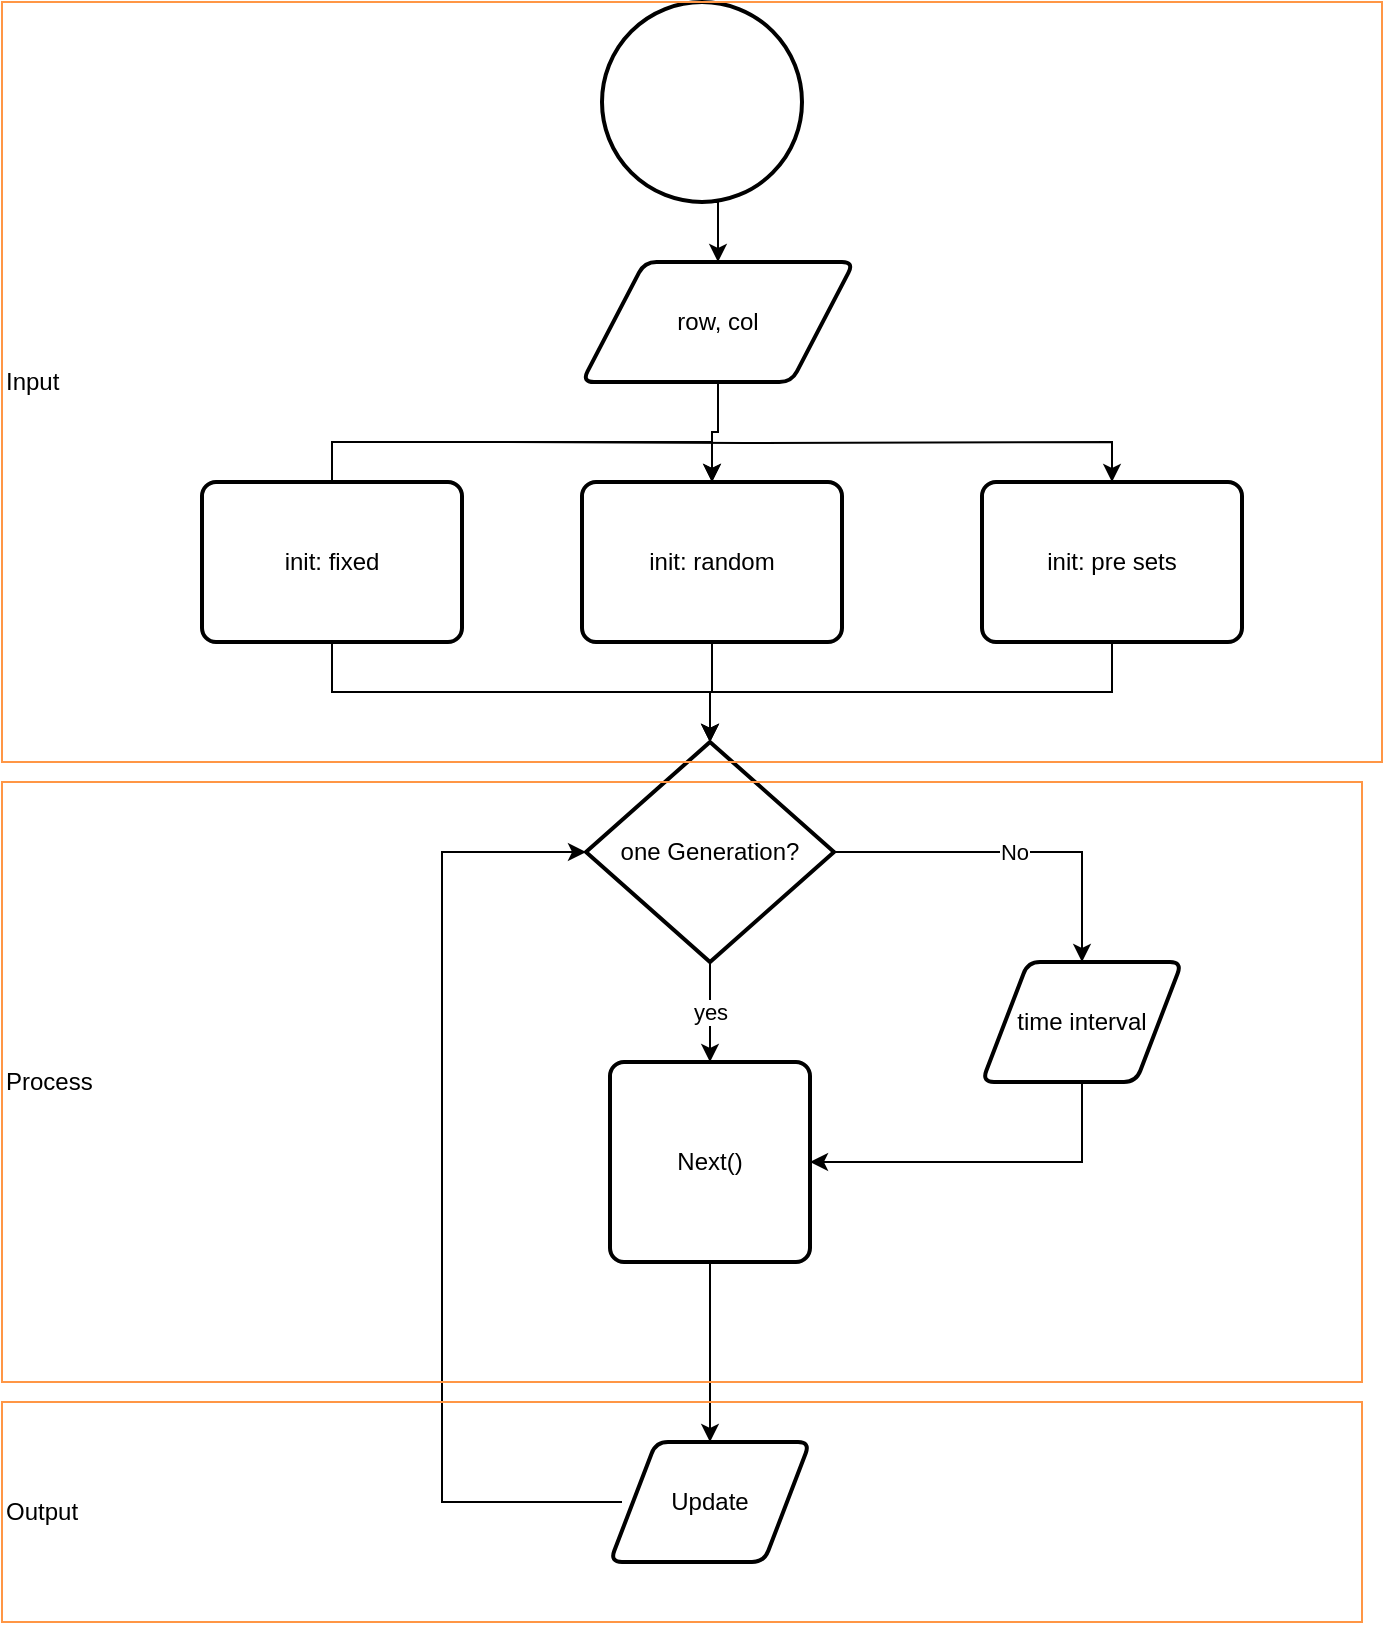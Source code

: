 <mxfile version="24.8.2">
  <diagram name="第 1 页" id="bG26N9Mo_tNbb_U1LO_2">
    <mxGraphModel dx="920" dy="752" grid="1" gridSize="10" guides="1" tooltips="1" connect="1" arrows="1" fold="1" page="1" pageScale="1" pageWidth="827" pageHeight="1169" math="0" shadow="0">
      <root>
        <mxCell id="0" />
        <mxCell id="1" parent="0" />
        <mxCell id="RVGGCPNI0EhBYUwfPTv6-15" style="edgeStyle=orthogonalEdgeStyle;rounded=0;orthogonalLoop=1;jettySize=auto;html=1;exitX=0.5;exitY=1;exitDx=0;exitDy=0;exitPerimeter=0;entryX=0.5;entryY=0;entryDx=0;entryDy=0;" edge="1" parent="1" source="RVGGCPNI0EhBYUwfPTv6-1" target="RVGGCPNI0EhBYUwfPTv6-2">
          <mxGeometry relative="1" as="geometry" />
        </mxCell>
        <mxCell id="RVGGCPNI0EhBYUwfPTv6-1" value="" style="strokeWidth=2;html=1;shape=mxgraph.flowchart.start_2;whiteSpace=wrap;" vertex="1" parent="1">
          <mxGeometry x="360" y="10" width="100" height="100" as="geometry" />
        </mxCell>
        <mxCell id="RVGGCPNI0EhBYUwfPTv6-16" style="edgeStyle=orthogonalEdgeStyle;rounded=0;orthogonalLoop=1;jettySize=auto;html=1;exitX=0.5;exitY=0;exitDx=0;exitDy=0;entryX=0.5;entryY=0;entryDx=0;entryDy=0;" edge="1" parent="1" source="RVGGCPNI0EhBYUwfPTv6-3" target="RVGGCPNI0EhBYUwfPTv6-4">
          <mxGeometry relative="1" as="geometry" />
        </mxCell>
        <mxCell id="RVGGCPNI0EhBYUwfPTv6-17" style="edgeStyle=orthogonalEdgeStyle;rounded=0;orthogonalLoop=1;jettySize=auto;html=1;" edge="1" parent="1" target="RVGGCPNI0EhBYUwfPTv6-5">
          <mxGeometry relative="1" as="geometry">
            <mxPoint x="310" y="230" as="sourcePoint" />
          </mxGeometry>
        </mxCell>
        <mxCell id="RVGGCPNI0EhBYUwfPTv6-18" style="edgeStyle=orthogonalEdgeStyle;rounded=0;orthogonalLoop=1;jettySize=auto;html=1;exitX=0.5;exitY=1;exitDx=0;exitDy=0;entryX=0.5;entryY=0;entryDx=0;entryDy=0;" edge="1" parent="1" source="RVGGCPNI0EhBYUwfPTv6-2" target="RVGGCPNI0EhBYUwfPTv6-4">
          <mxGeometry relative="1" as="geometry" />
        </mxCell>
        <mxCell id="RVGGCPNI0EhBYUwfPTv6-2" value="row, col" style="shape=parallelogram;html=1;strokeWidth=2;perimeter=parallelogramPerimeter;whiteSpace=wrap;rounded=1;arcSize=12;size=0.23;" vertex="1" parent="1">
          <mxGeometry x="350" y="140" width="136" height="60" as="geometry" />
        </mxCell>
        <mxCell id="RVGGCPNI0EhBYUwfPTv6-3" value="init: fixed" style="rounded=1;whiteSpace=wrap;html=1;absoluteArcSize=1;arcSize=14;strokeWidth=2;" vertex="1" parent="1">
          <mxGeometry x="160" y="250" width="130" height="80" as="geometry" />
        </mxCell>
        <mxCell id="RVGGCPNI0EhBYUwfPTv6-4" value="init: random" style="rounded=1;whiteSpace=wrap;html=1;absoluteArcSize=1;arcSize=14;strokeWidth=2;" vertex="1" parent="1">
          <mxGeometry x="350" y="250" width="130" height="80" as="geometry" />
        </mxCell>
        <mxCell id="RVGGCPNI0EhBYUwfPTv6-5" value="init: pre sets" style="rounded=1;whiteSpace=wrap;html=1;absoluteArcSize=1;arcSize=14;strokeWidth=2;" vertex="1" parent="1">
          <mxGeometry x="550" y="250" width="130" height="80" as="geometry" />
        </mxCell>
        <mxCell id="RVGGCPNI0EhBYUwfPTv6-8" value="yes" style="edgeStyle=orthogonalEdgeStyle;rounded=0;orthogonalLoop=1;jettySize=auto;html=1;exitX=0.5;exitY=1;exitDx=0;exitDy=0;exitPerimeter=0;entryX=0.5;entryY=0;entryDx=0;entryDy=0;" edge="1" parent="1" source="RVGGCPNI0EhBYUwfPTv6-6" target="RVGGCPNI0EhBYUwfPTv6-7">
          <mxGeometry relative="1" as="geometry" />
        </mxCell>
        <mxCell id="RVGGCPNI0EhBYUwfPTv6-10" value="No" style="edgeStyle=orthogonalEdgeStyle;rounded=0;orthogonalLoop=1;jettySize=auto;html=1;exitX=1;exitY=0.5;exitDx=0;exitDy=0;exitPerimeter=0;entryX=0.5;entryY=0;entryDx=0;entryDy=0;" edge="1" parent="1" source="RVGGCPNI0EhBYUwfPTv6-6" target="RVGGCPNI0EhBYUwfPTv6-9">
          <mxGeometry relative="1" as="geometry" />
        </mxCell>
        <mxCell id="RVGGCPNI0EhBYUwfPTv6-6" value="one Generation?" style="strokeWidth=2;html=1;shape=mxgraph.flowchart.decision;whiteSpace=wrap;" vertex="1" parent="1">
          <mxGeometry x="352" y="380" width="124" height="110" as="geometry" />
        </mxCell>
        <mxCell id="RVGGCPNI0EhBYUwfPTv6-12" style="edgeStyle=orthogonalEdgeStyle;rounded=0;orthogonalLoop=1;jettySize=auto;html=1;exitX=0.5;exitY=1;exitDx=0;exitDy=0;entryX=0.5;entryY=0;entryDx=0;entryDy=0;" edge="1" parent="1" source="RVGGCPNI0EhBYUwfPTv6-7" target="RVGGCPNI0EhBYUwfPTv6-11">
          <mxGeometry relative="1" as="geometry" />
        </mxCell>
        <mxCell id="RVGGCPNI0EhBYUwfPTv6-7" value="Next()" style="rounded=1;whiteSpace=wrap;html=1;absoluteArcSize=1;arcSize=14;strokeWidth=2;" vertex="1" parent="1">
          <mxGeometry x="364" y="540" width="100" height="100" as="geometry" />
        </mxCell>
        <mxCell id="RVGGCPNI0EhBYUwfPTv6-13" style="edgeStyle=orthogonalEdgeStyle;rounded=0;orthogonalLoop=1;jettySize=auto;html=1;exitX=0.5;exitY=1;exitDx=0;exitDy=0;entryX=1;entryY=0.5;entryDx=0;entryDy=0;" edge="1" parent="1" source="RVGGCPNI0EhBYUwfPTv6-9" target="RVGGCPNI0EhBYUwfPTv6-7">
          <mxGeometry relative="1" as="geometry" />
        </mxCell>
        <mxCell id="RVGGCPNI0EhBYUwfPTv6-9" value="time interval" style="shape=parallelogram;html=1;strokeWidth=2;perimeter=parallelogramPerimeter;whiteSpace=wrap;rounded=1;arcSize=12;size=0.23;" vertex="1" parent="1">
          <mxGeometry x="550" y="490" width="100" height="60" as="geometry" />
        </mxCell>
        <mxCell id="RVGGCPNI0EhBYUwfPTv6-11" value="Update" style="shape=parallelogram;html=1;strokeWidth=2;perimeter=parallelogramPerimeter;whiteSpace=wrap;rounded=1;arcSize=12;size=0.23;" vertex="1" parent="1">
          <mxGeometry x="364" y="730" width="100" height="60" as="geometry" />
        </mxCell>
        <mxCell id="RVGGCPNI0EhBYUwfPTv6-14" style="edgeStyle=orthogonalEdgeStyle;rounded=0;orthogonalLoop=1;jettySize=auto;html=1;entryX=0;entryY=0.5;entryDx=0;entryDy=0;entryPerimeter=0;" edge="1" parent="1" target="RVGGCPNI0EhBYUwfPTv6-6">
          <mxGeometry relative="1" as="geometry">
            <mxPoint x="370" y="760" as="sourcePoint" />
            <Array as="points">
              <mxPoint x="280" y="760" />
              <mxPoint x="280" y="435" />
            </Array>
          </mxGeometry>
        </mxCell>
        <mxCell id="RVGGCPNI0EhBYUwfPTv6-19" style="edgeStyle=orthogonalEdgeStyle;rounded=0;orthogonalLoop=1;jettySize=auto;html=1;exitX=0.5;exitY=1;exitDx=0;exitDy=0;entryX=0.5;entryY=0;entryDx=0;entryDy=0;entryPerimeter=0;" edge="1" parent="1" source="RVGGCPNI0EhBYUwfPTv6-4" target="RVGGCPNI0EhBYUwfPTv6-6">
          <mxGeometry relative="1" as="geometry" />
        </mxCell>
        <mxCell id="RVGGCPNI0EhBYUwfPTv6-20" style="edgeStyle=orthogonalEdgeStyle;rounded=0;orthogonalLoop=1;jettySize=auto;html=1;exitX=0.5;exitY=1;exitDx=0;exitDy=0;entryX=0.5;entryY=0;entryDx=0;entryDy=0;entryPerimeter=0;" edge="1" parent="1" source="RVGGCPNI0EhBYUwfPTv6-3" target="RVGGCPNI0EhBYUwfPTv6-6">
          <mxGeometry relative="1" as="geometry" />
        </mxCell>
        <mxCell id="RVGGCPNI0EhBYUwfPTv6-21" style="edgeStyle=orthogonalEdgeStyle;rounded=0;orthogonalLoop=1;jettySize=auto;html=1;exitX=0.5;exitY=1;exitDx=0;exitDy=0;entryX=0.5;entryY=0;entryDx=0;entryDy=0;entryPerimeter=0;" edge="1" parent="1" source="RVGGCPNI0EhBYUwfPTv6-5" target="RVGGCPNI0EhBYUwfPTv6-6">
          <mxGeometry relative="1" as="geometry" />
        </mxCell>
        <mxCell id="RVGGCPNI0EhBYUwfPTv6-22" value="Input" style="rounded=0;whiteSpace=wrap;html=1;strokeColor=#FF9645;fillColor=none;align=left;" vertex="1" parent="1">
          <mxGeometry x="60" y="10" width="690" height="380" as="geometry" />
        </mxCell>
        <mxCell id="RVGGCPNI0EhBYUwfPTv6-23" value="Process" style="rounded=0;whiteSpace=wrap;html=1;fillColor=none;strokeColor=#FF9645;align=left;" vertex="1" parent="1">
          <mxGeometry x="60" y="400" width="680" height="300" as="geometry" />
        </mxCell>
        <mxCell id="RVGGCPNI0EhBYUwfPTv6-24" value="Output" style="rounded=0;whiteSpace=wrap;html=1;fillColor=none;strokeColor=#FF9645;align=left;" vertex="1" parent="1">
          <mxGeometry x="60" y="710" width="680" height="110" as="geometry" />
        </mxCell>
      </root>
    </mxGraphModel>
  </diagram>
</mxfile>
